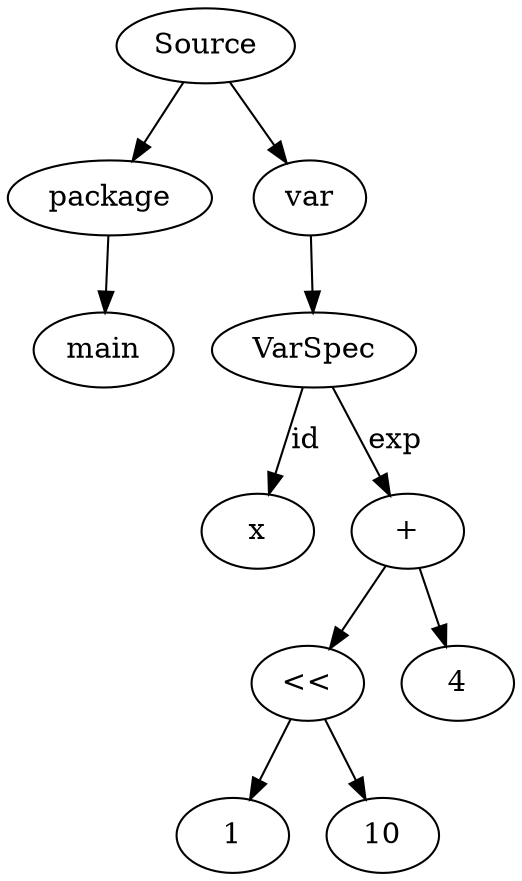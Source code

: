 digraph {
	0 [label=package]
	1 [label=main]
	0 -> 1 [label=""]
	2 [label=x]
	3 [label=1]
	4 [label=10]
	5 [label="<<"]
	5 -> 3 [label=""]
	5 -> 4 [label=""]
	6 [label=4]
	7 [label="+"]
	7 -> 5 [label=""]
	7 -> 6 [label=""]
	8 [label=VarSpec]
	8 -> 2 [label=id]
	8 -> 7 [label=exp]
	9 [label=var]
	9 -> 8 [label=""]
	10 [label=Source]
	10 -> 0 [label=""]
	10 -> 9 [label=""]
}
